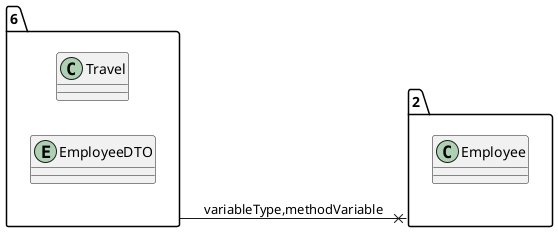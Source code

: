 @startuml 
allow_mixing
left to right direction
package "6"{
class Travel
entity EmployeeDTO

}
package "2"{
class Employee

}
"6" --x "2":variableType,methodVariable
@enduml